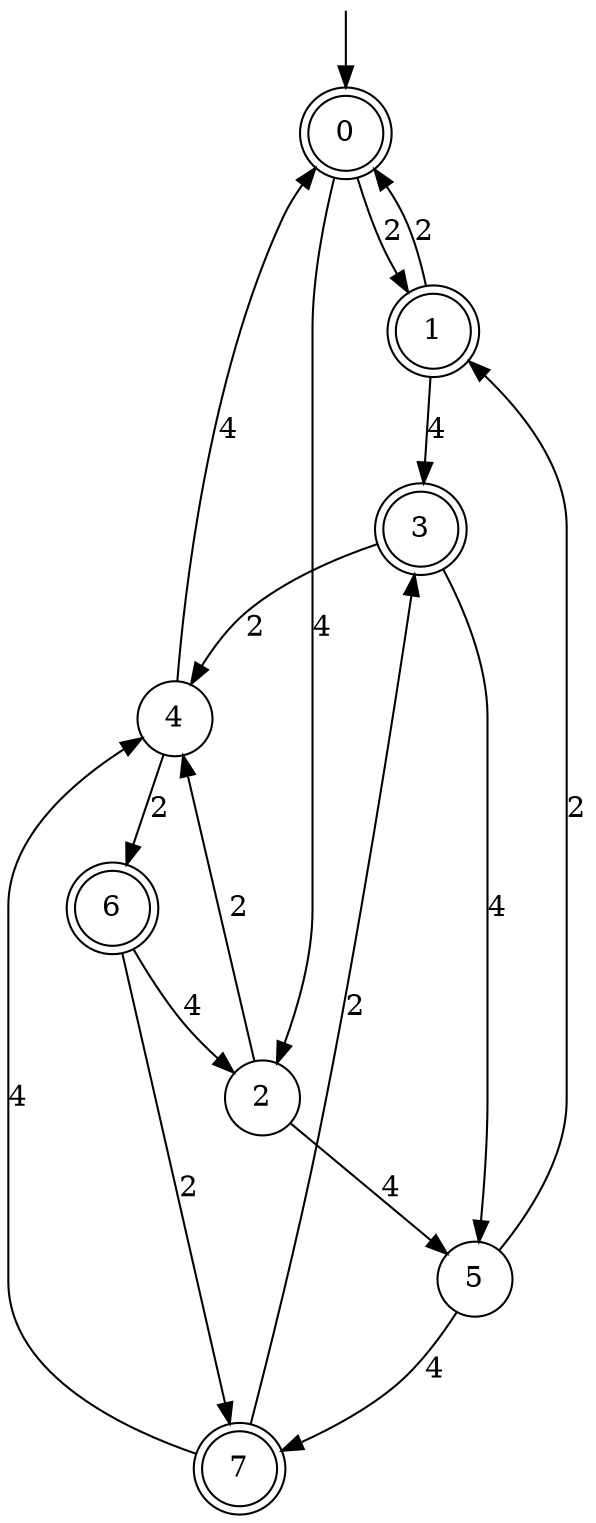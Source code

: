 digraph g {

	s0 [shape="doublecircle" label="0"];
	s1 [shape="doublecircle" label="1"];
	s2 [shape="circle" label="2"];
	s3 [shape="doublecircle" label="3"];
	s4 [shape="circle" label="4"];
	s5 [shape="circle" label="5"];
	s6 [shape="doublecircle" label="6"];
	s7 [shape="doublecircle" label="7"];
	s0 -> s1 [label="2"];
	s0 -> s2 [label="4"];
	s1 -> s0 [label="2"];
	s1 -> s3 [label="4"];
	s2 -> s4 [label="2"];
	s2 -> s5 [label="4"];
	s3 -> s4 [label="2"];
	s3 -> s5 [label="4"];
	s4 -> s6 [label="2"];
	s4 -> s0 [label="4"];
	s5 -> s1 [label="2"];
	s5 -> s7 [label="4"];
	s6 -> s7 [label="2"];
	s6 -> s2 [label="4"];
	s7 -> s3 [label="2"];
	s7 -> s4 [label="4"];

__start0 [label="" shape="none" width="0" height="0"];
__start0 -> s0;

}
